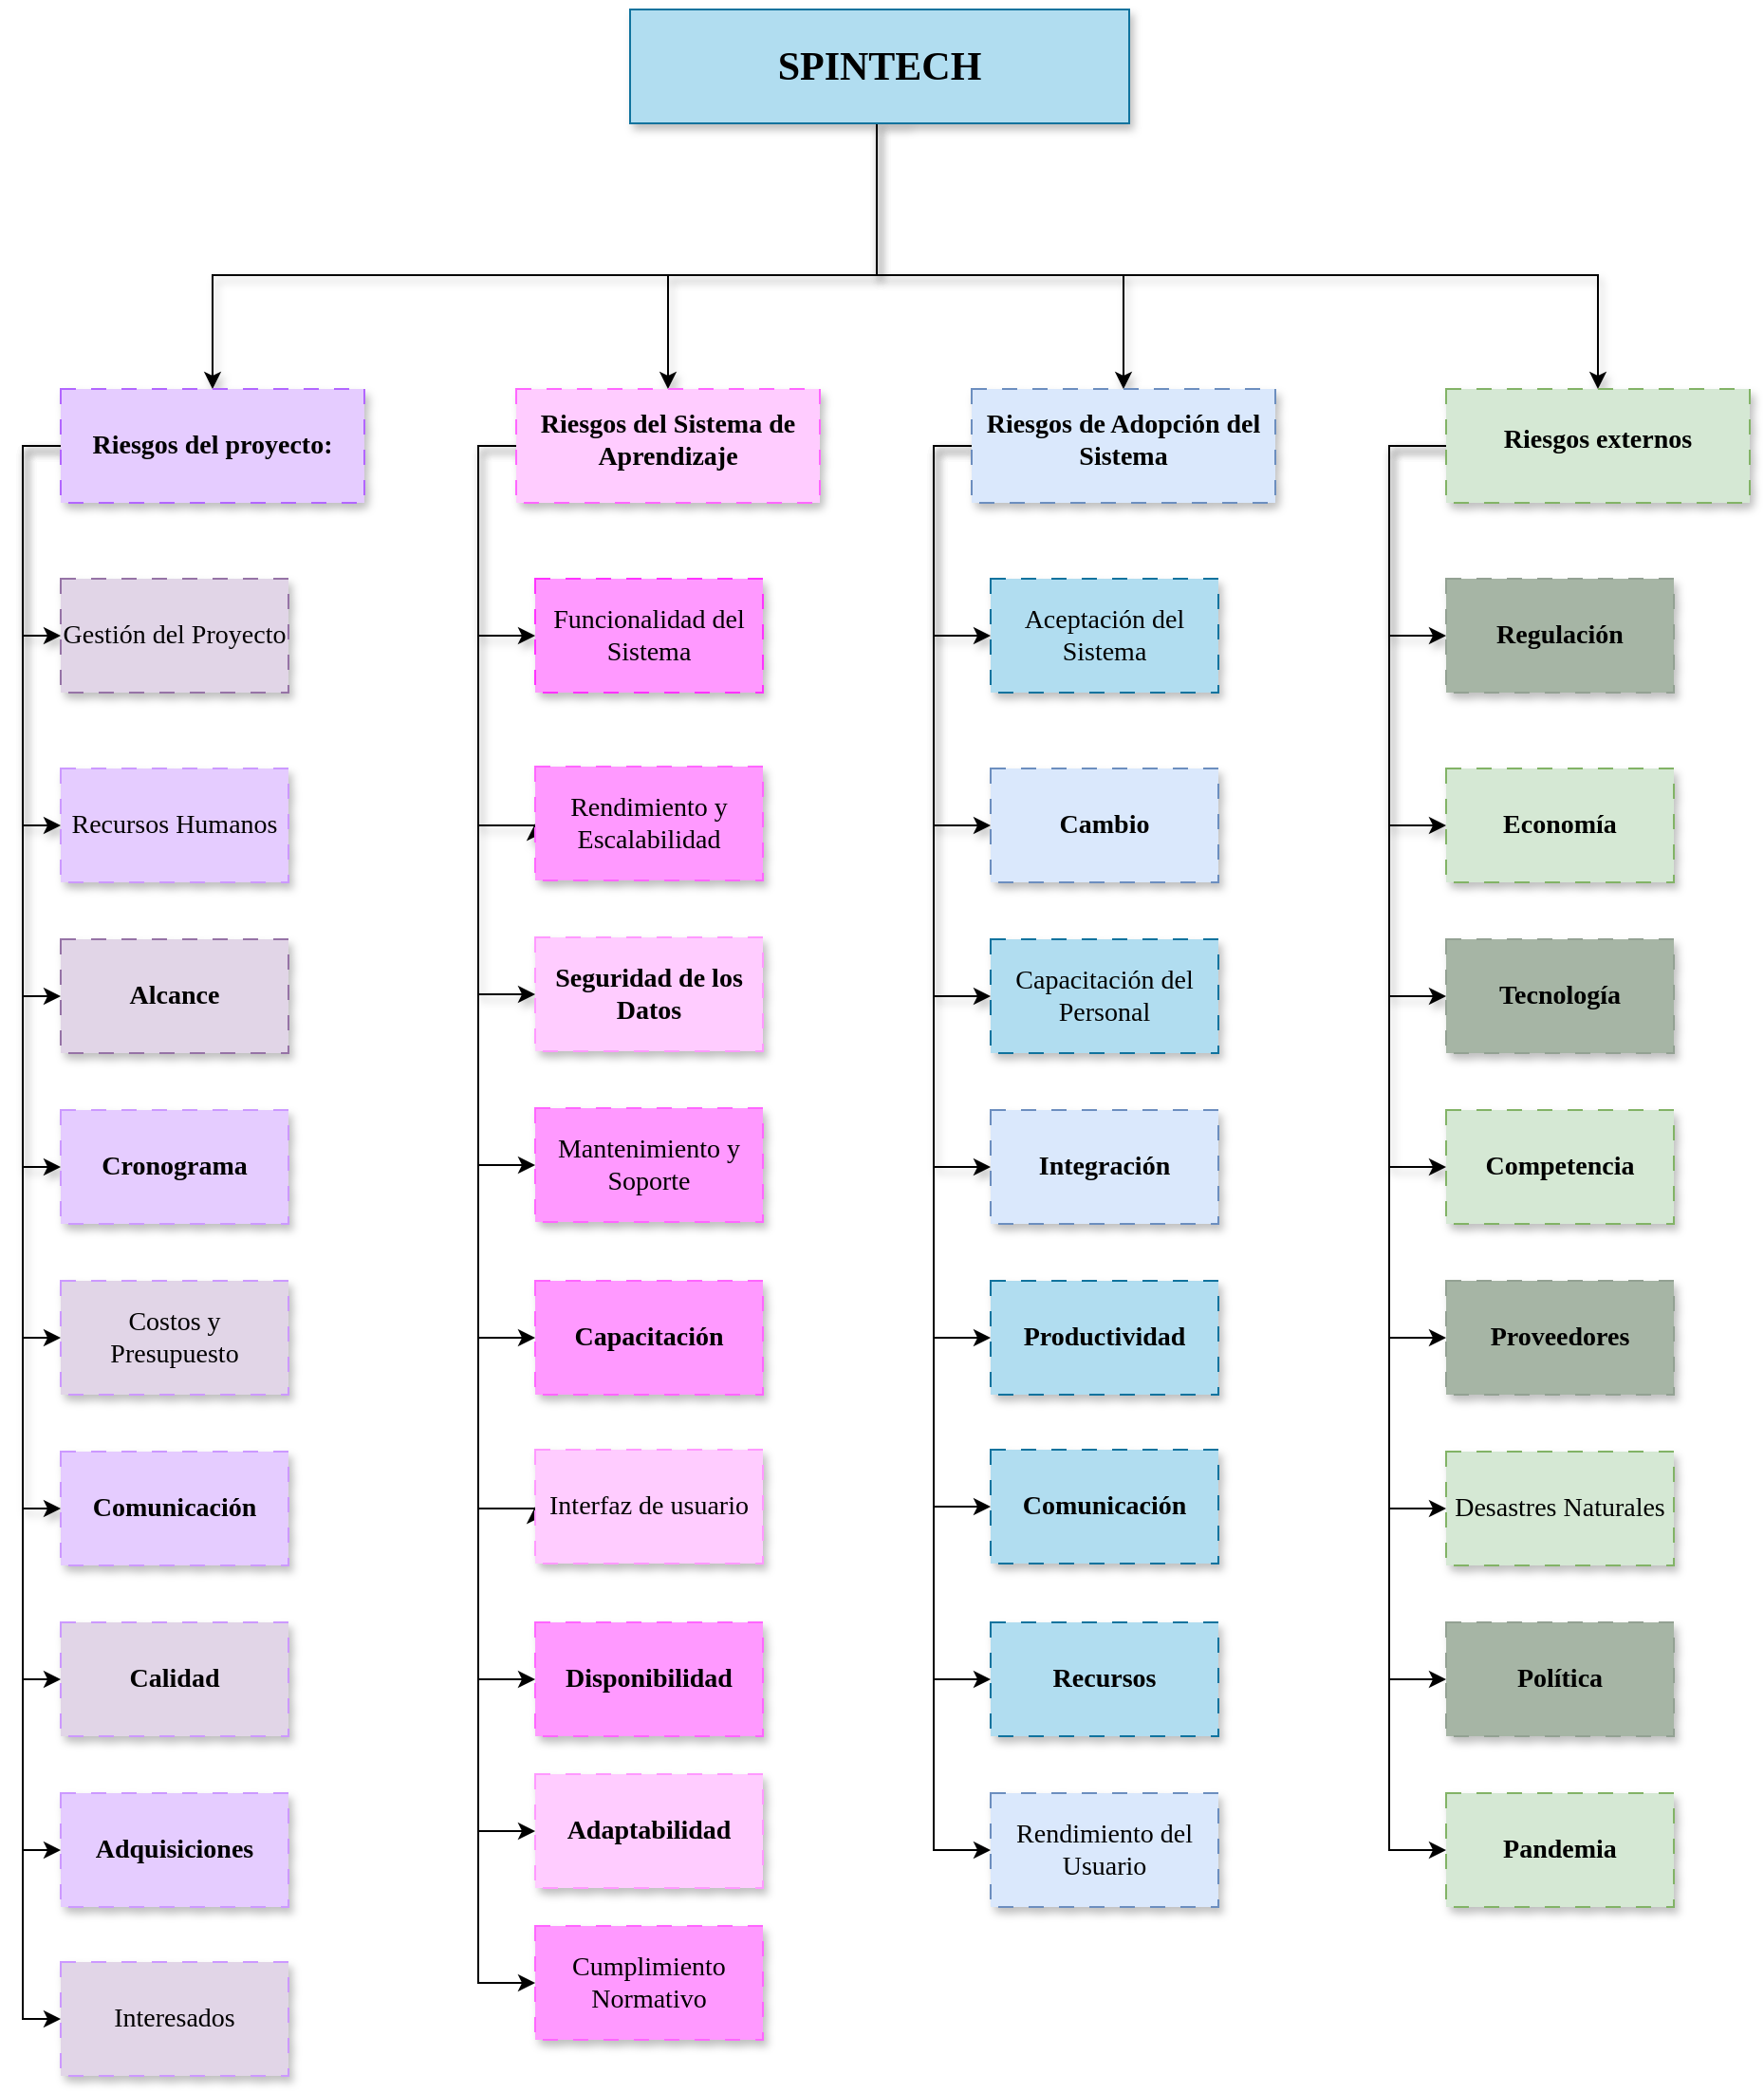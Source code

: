 <mxfile version="24.7.14">
  <diagram name="Página-1" id="83087gfkvvBGgqU8xZEK">
    <mxGraphModel dx="1276" dy="543" grid="1" gridSize="10" guides="1" tooltips="1" connect="1" arrows="1" fold="1" page="1" pageScale="1" pageWidth="827" pageHeight="1169" math="0" shadow="0">
      <root>
        <mxCell id="0" />
        <mxCell id="1" parent="0" />
        <mxCell id="bsbPXC1aavGwXkGpi3bz-1" style="edgeStyle=orthogonalEdgeStyle;rounded=0;orthogonalLoop=1;jettySize=auto;html=1;entryX=0.5;entryY=0;entryDx=0;entryDy=0;strokeWidth=1;fontFamily=Comic Sans MS;fontSize=14;shadow=1;" edge="1" parent="1" source="bsbPXC1aavGwXkGpi3bz-5" target="bsbPXC1aavGwXkGpi3bz-15">
          <mxGeometry relative="1" as="geometry">
            <Array as="points">
              <mxPoint x="750" y="280" />
              <mxPoint x="400" y="280" />
            </Array>
          </mxGeometry>
        </mxCell>
        <mxCell id="bsbPXC1aavGwXkGpi3bz-2" style="edgeStyle=orthogonalEdgeStyle;rounded=0;orthogonalLoop=1;jettySize=auto;html=1;entryX=0.5;entryY=0;entryDx=0;entryDy=0;strokeWidth=1;fontFamily=Comic Sans MS;fontSize=14;shadow=1;" edge="1" parent="1" source="bsbPXC1aavGwXkGpi3bz-5" target="bsbPXC1aavGwXkGpi3bz-33">
          <mxGeometry relative="1" as="geometry">
            <mxPoint x="930" y="310" as="targetPoint" />
            <Array as="points">
              <mxPoint x="750" y="280" />
              <mxPoint x="880" y="280" />
            </Array>
          </mxGeometry>
        </mxCell>
        <mxCell id="bsbPXC1aavGwXkGpi3bz-3" style="edgeStyle=orthogonalEdgeStyle;rounded=0;orthogonalLoop=1;jettySize=auto;html=1;entryX=0.5;entryY=0;entryDx=0;entryDy=0;strokeWidth=1;fontFamily=Comic Sans MS;fontSize=14;shadow=1;" edge="1" parent="1" target="bsbPXC1aavGwXkGpi3bz-41">
          <mxGeometry relative="1" as="geometry">
            <mxPoint x="767" y="200" as="sourcePoint" />
            <mxPoint x="1145" y="320" as="targetPoint" />
            <Array as="points">
              <mxPoint x="750" y="200" />
              <mxPoint x="750" y="280" />
              <mxPoint x="1130" y="280" />
            </Array>
          </mxGeometry>
        </mxCell>
        <mxCell id="bsbPXC1aavGwXkGpi3bz-4" style="edgeStyle=orthogonalEdgeStyle;rounded=0;orthogonalLoop=1;jettySize=auto;html=1;entryX=0.5;entryY=0;entryDx=0;entryDy=0;strokeWidth=1;fontFamily=Comic Sans MS;fontSize=14;shadow=1;" edge="1" parent="1" source="bsbPXC1aavGwXkGpi3bz-5" target="bsbPXC1aavGwXkGpi3bz-24">
          <mxGeometry relative="1" as="geometry">
            <Array as="points">
              <mxPoint x="750" y="280" />
              <mxPoint x="640" y="280" />
            </Array>
          </mxGeometry>
        </mxCell>
        <mxCell id="bsbPXC1aavGwXkGpi3bz-5" value="SPINTECH" style="rounded=0;whiteSpace=wrap;html=1;fillColor=#b1ddf0;strokeColor=#10739e;fontFamily=Comic Sans MS;fontSize=21;fontStyle=1;shadow=1;strokeWidth=1;" vertex="1" parent="1">
          <mxGeometry x="620" y="140" width="263" height="60" as="geometry" />
        </mxCell>
        <mxCell id="bsbPXC1aavGwXkGpi3bz-6" style="edgeStyle=orthogonalEdgeStyle;rounded=0;orthogonalLoop=1;jettySize=auto;html=1;entryX=0;entryY=0.5;entryDx=0;entryDy=0;strokeWidth=1;fontFamily=Comic Sans MS;fontSize=14;shadow=1;" edge="1" parent="1" source="bsbPXC1aavGwXkGpi3bz-15" target="bsbPXC1aavGwXkGpi3bz-42">
          <mxGeometry relative="1" as="geometry">
            <Array as="points">
              <mxPoint x="300" y="370" />
              <mxPoint x="300" y="470" />
            </Array>
          </mxGeometry>
        </mxCell>
        <mxCell id="bsbPXC1aavGwXkGpi3bz-7" style="edgeStyle=orthogonalEdgeStyle;rounded=0;orthogonalLoop=1;jettySize=auto;html=1;entryX=0;entryY=0.5;entryDx=0;entryDy=0;strokeWidth=1;fontFamily=Comic Sans MS;fontSize=14;shadow=1;" edge="1" parent="1" source="bsbPXC1aavGwXkGpi3bz-15" target="bsbPXC1aavGwXkGpi3bz-58">
          <mxGeometry relative="1" as="geometry">
            <Array as="points">
              <mxPoint x="300" y="370" />
              <mxPoint x="300" y="930" />
            </Array>
          </mxGeometry>
        </mxCell>
        <mxCell id="bsbPXC1aavGwXkGpi3bz-8" style="edgeStyle=orthogonalEdgeStyle;rounded=0;orthogonalLoop=1;jettySize=auto;html=1;entryX=0;entryY=0.5;entryDx=0;entryDy=0;strokeWidth=1;fontFamily=Comic Sans MS;fontSize=14;shadow=1;" edge="1" parent="1" source="bsbPXC1aavGwXkGpi3bz-15" target="bsbPXC1aavGwXkGpi3bz-43">
          <mxGeometry relative="1" as="geometry">
            <Array as="points">
              <mxPoint x="300" y="370" />
              <mxPoint x="300" y="750" />
            </Array>
          </mxGeometry>
        </mxCell>
        <mxCell id="bsbPXC1aavGwXkGpi3bz-9" style="edgeStyle=orthogonalEdgeStyle;rounded=0;orthogonalLoop=1;jettySize=auto;html=1;entryX=0;entryY=0.5;entryDx=0;entryDy=0;strokeWidth=1;fontFamily=Comic Sans MS;fontSize=14;shadow=1;" edge="1" parent="1" source="bsbPXC1aavGwXkGpi3bz-15" target="bsbPXC1aavGwXkGpi3bz-16">
          <mxGeometry relative="1" as="geometry">
            <Array as="points">
              <mxPoint x="300" y="370" />
              <mxPoint x="300" y="570" />
            </Array>
          </mxGeometry>
        </mxCell>
        <mxCell id="bsbPXC1aavGwXkGpi3bz-10" style="edgeStyle=orthogonalEdgeStyle;rounded=0;orthogonalLoop=1;jettySize=auto;html=1;entryX=0;entryY=0.5;entryDx=0;entryDy=0;" edge="1" parent="1" source="bsbPXC1aavGwXkGpi3bz-15" target="bsbPXC1aavGwXkGpi3bz-57">
          <mxGeometry relative="1" as="geometry">
            <Array as="points">
              <mxPoint x="300" y="370" />
              <mxPoint x="300" y="840" />
            </Array>
          </mxGeometry>
        </mxCell>
        <mxCell id="bsbPXC1aavGwXkGpi3bz-11" style="edgeStyle=orthogonalEdgeStyle;rounded=0;orthogonalLoop=1;jettySize=auto;html=1;entryX=0;entryY=0.5;entryDx=0;entryDy=0;" edge="1" parent="1" source="bsbPXC1aavGwXkGpi3bz-15" target="bsbPXC1aavGwXkGpi3bz-44">
          <mxGeometry relative="1" as="geometry">
            <Array as="points">
              <mxPoint x="300" y="370" />
              <mxPoint x="300" y="660" />
            </Array>
          </mxGeometry>
        </mxCell>
        <mxCell id="bsbPXC1aavGwXkGpi3bz-12" style="edgeStyle=orthogonalEdgeStyle;rounded=0;orthogonalLoop=1;jettySize=auto;html=1;entryX=0;entryY=0.5;entryDx=0;entryDy=0;" edge="1" parent="1" source="bsbPXC1aavGwXkGpi3bz-15" target="bsbPXC1aavGwXkGpi3bz-59">
          <mxGeometry relative="1" as="geometry">
            <Array as="points">
              <mxPoint x="300" y="370" />
              <mxPoint x="300" y="1020" />
            </Array>
          </mxGeometry>
        </mxCell>
        <mxCell id="bsbPXC1aavGwXkGpi3bz-13" style="edgeStyle=orthogonalEdgeStyle;rounded=0;orthogonalLoop=1;jettySize=auto;html=1;entryX=0;entryY=0.5;entryDx=0;entryDy=0;" edge="1" parent="1" source="bsbPXC1aavGwXkGpi3bz-15" target="bsbPXC1aavGwXkGpi3bz-60">
          <mxGeometry relative="1" as="geometry">
            <Array as="points">
              <mxPoint x="300" y="370" />
              <mxPoint x="300" y="1110" />
            </Array>
          </mxGeometry>
        </mxCell>
        <mxCell id="bsbPXC1aavGwXkGpi3bz-14" style="edgeStyle=orthogonalEdgeStyle;rounded=0;orthogonalLoop=1;jettySize=auto;html=1;entryX=0;entryY=0.5;entryDx=0;entryDy=0;" edge="1" parent="1" source="bsbPXC1aavGwXkGpi3bz-15" target="bsbPXC1aavGwXkGpi3bz-61">
          <mxGeometry relative="1" as="geometry">
            <Array as="points">
              <mxPoint x="300" y="370" />
              <mxPoint x="300" y="1199" />
            </Array>
          </mxGeometry>
        </mxCell>
        <mxCell id="bsbPXC1aavGwXkGpi3bz-15" value="Riesgos del proyecto:" style="rounded=0;whiteSpace=wrap;html=1;fillColor=#E5CCFF;strokeColor=#B266FF;fillStyle=auto;dashed=1;strokeWidth=1;dashPattern=8 8;fontFamily=Comic Sans MS;fontSize=14;fontStyle=1;shadow=1;" vertex="1" parent="1">
          <mxGeometry x="320" y="340" width="160" height="60" as="geometry" />
        </mxCell>
        <mxCell id="bsbPXC1aavGwXkGpi3bz-16" value="&lt;div style=&quot;font-size: 14px;&quot;&gt;Recursos Humanos&lt;/div&gt;" style="rounded=0;whiteSpace=wrap;html=1;fillColor=#E5CCFF;strokeColor=#CC99FF;dashed=1;dashPattern=8 8;strokeWidth=1;fontFamily=Comic Sans MS;fontSize=14;shadow=1;" vertex="1" parent="1">
          <mxGeometry x="320" y="540" width="120" height="60" as="geometry" />
        </mxCell>
        <mxCell id="bsbPXC1aavGwXkGpi3bz-17" style="edgeStyle=orthogonalEdgeStyle;rounded=0;orthogonalLoop=1;jettySize=auto;html=1;entryX=0;entryY=0.5;entryDx=0;entryDy=0;strokeWidth=1;fontFamily=Comic Sans MS;fontSize=14;shadow=1;" edge="1" parent="1" source="bsbPXC1aavGwXkGpi3bz-24" target="bsbPXC1aavGwXkGpi3bz-46">
          <mxGeometry relative="1" as="geometry">
            <Array as="points">
              <mxPoint x="540" y="370" />
              <mxPoint x="540" y="470" />
            </Array>
          </mxGeometry>
        </mxCell>
        <mxCell id="bsbPXC1aavGwXkGpi3bz-18" style="edgeStyle=orthogonalEdgeStyle;rounded=0;orthogonalLoop=1;jettySize=auto;html=1;entryX=0;entryY=0.5;entryDx=0;entryDy=0;strokeWidth=1;fontFamily=Comic Sans MS;fontSize=14;shadow=1;" edge="1" parent="1" source="bsbPXC1aavGwXkGpi3bz-24" target="bsbPXC1aavGwXkGpi3bz-48">
          <mxGeometry relative="1" as="geometry">
            <Array as="points">
              <mxPoint x="540" y="370" />
              <mxPoint x="540" y="570" />
            </Array>
          </mxGeometry>
        </mxCell>
        <mxCell id="bsbPXC1aavGwXkGpi3bz-19" style="edgeStyle=orthogonalEdgeStyle;rounded=0;orthogonalLoop=1;jettySize=auto;html=1;entryX=0;entryY=0.5;entryDx=0;entryDy=0;strokeWidth=1;fontFamily=Comic Sans MS;fontSize=14;shadow=1;" edge="1" parent="1" source="bsbPXC1aavGwXkGpi3bz-24" target="bsbPXC1aavGwXkGpi3bz-47">
          <mxGeometry relative="1" as="geometry">
            <Array as="points">
              <mxPoint x="540" y="370" />
              <mxPoint x="540" y="659" />
            </Array>
          </mxGeometry>
        </mxCell>
        <mxCell id="bsbPXC1aavGwXkGpi3bz-20" style="edgeStyle=orthogonalEdgeStyle;rounded=0;orthogonalLoop=1;jettySize=auto;html=1;entryX=0;entryY=0.5;entryDx=0;entryDy=0;" edge="1" parent="1" source="bsbPXC1aavGwXkGpi3bz-24" target="bsbPXC1aavGwXkGpi3bz-62">
          <mxGeometry relative="1" as="geometry">
            <Array as="points">
              <mxPoint x="540" y="370" />
              <mxPoint x="540" y="749" />
            </Array>
          </mxGeometry>
        </mxCell>
        <mxCell id="bsbPXC1aavGwXkGpi3bz-21" style="edgeStyle=orthogonalEdgeStyle;rounded=0;orthogonalLoop=1;jettySize=auto;html=1;entryX=0;entryY=0.5;entryDx=0;entryDy=0;" edge="1" parent="1" source="bsbPXC1aavGwXkGpi3bz-24" target="bsbPXC1aavGwXkGpi3bz-63">
          <mxGeometry relative="1" as="geometry">
            <Array as="points">
              <mxPoint x="540" y="370" />
              <mxPoint x="540" y="840" />
            </Array>
          </mxGeometry>
        </mxCell>
        <mxCell id="bsbPXC1aavGwXkGpi3bz-22" style="edgeStyle=orthogonalEdgeStyle;rounded=0;orthogonalLoop=1;jettySize=auto;html=1;entryX=0;entryY=0.5;entryDx=0;entryDy=0;exitX=0;exitY=0.5;exitDx=0;exitDy=0;" edge="1" parent="1" source="bsbPXC1aavGwXkGpi3bz-24" target="bsbPXC1aavGwXkGpi3bz-64">
          <mxGeometry relative="1" as="geometry">
            <mxPoint x="610" y="410" as="sourcePoint" />
            <mxPoint x="540" y="1120" as="targetPoint" />
            <Array as="points">
              <mxPoint x="540" y="370" />
              <mxPoint x="540" y="930" />
            </Array>
          </mxGeometry>
        </mxCell>
        <mxCell id="bsbPXC1aavGwXkGpi3bz-23" style="edgeStyle=orthogonalEdgeStyle;rounded=0;orthogonalLoop=1;jettySize=auto;html=1;entryX=0;entryY=0.5;entryDx=0;entryDy=0;" edge="1" parent="1" source="bsbPXC1aavGwXkGpi3bz-24" target="bsbPXC1aavGwXkGpi3bz-73">
          <mxGeometry relative="1" as="geometry">
            <Array as="points">
              <mxPoint x="540" y="370" />
              <mxPoint x="540" y="1100" />
            </Array>
          </mxGeometry>
        </mxCell>
        <mxCell id="bsbPXC1aavGwXkGpi3bz-76" style="edgeStyle=orthogonalEdgeStyle;rounded=0;orthogonalLoop=1;jettySize=auto;html=1;entryX=0;entryY=0.5;entryDx=0;entryDy=0;" edge="1" parent="1" source="bsbPXC1aavGwXkGpi3bz-24" target="bsbPXC1aavGwXkGpi3bz-75">
          <mxGeometry relative="1" as="geometry">
            <Array as="points">
              <mxPoint x="540" y="370" />
              <mxPoint x="540" y="1180" />
            </Array>
          </mxGeometry>
        </mxCell>
        <mxCell id="bsbPXC1aavGwXkGpi3bz-24" value="&lt;table&gt;&lt;tbody&gt;&lt;tr&gt;&lt;td&gt;&lt;strong&gt;Riesgos del Sistema de Aprendizaje&lt;/strong&gt;&lt;/td&gt;&lt;/tr&gt;&lt;/tbody&gt;&lt;/table&gt;&lt;table&gt;&lt;tbody&gt;&lt;tr&gt;&lt;td&gt;&lt;/td&gt;&lt;/tr&gt;&lt;/tbody&gt;&lt;/table&gt;" style="rounded=0;whiteSpace=wrap;html=1;fillColor=#FFCCFF;strokeColor=#FF66FF;dashed=1;strokeWidth=1;dashPattern=8 8;fontFamily=Comic Sans MS;fontSize=14;fontStyle=1;shadow=1;" vertex="1" parent="1">
          <mxGeometry x="560" y="340" width="160" height="60" as="geometry" />
        </mxCell>
        <mxCell id="bsbPXC1aavGwXkGpi3bz-25" style="edgeStyle=orthogonalEdgeStyle;rounded=0;orthogonalLoop=1;jettySize=auto;html=1;entryX=0;entryY=0.5;entryDx=0;entryDy=0;strokeWidth=1;fontFamily=Comic Sans MS;fontSize=14;shadow=1;" edge="1" parent="1" source="bsbPXC1aavGwXkGpi3bz-33" target="bsbPXC1aavGwXkGpi3bz-50">
          <mxGeometry relative="1" as="geometry">
            <Array as="points">
              <mxPoint x="780" y="370" />
              <mxPoint x="780" y="470" />
            </Array>
          </mxGeometry>
        </mxCell>
        <mxCell id="bsbPXC1aavGwXkGpi3bz-26" style="edgeStyle=orthogonalEdgeStyle;rounded=0;orthogonalLoop=1;jettySize=auto;html=1;entryX=0;entryY=0.5;entryDx=0;entryDy=0;strokeWidth=1;fontFamily=Comic Sans MS;fontSize=14;shadow=1;" edge="1" parent="1" source="bsbPXC1aavGwXkGpi3bz-33" target="bsbPXC1aavGwXkGpi3bz-49">
          <mxGeometry relative="1" as="geometry">
            <Array as="points">
              <mxPoint x="780" y="370" />
              <mxPoint x="780" y="570" />
            </Array>
          </mxGeometry>
        </mxCell>
        <mxCell id="bsbPXC1aavGwXkGpi3bz-27" style="edgeStyle=orthogonalEdgeStyle;rounded=0;orthogonalLoop=1;jettySize=auto;html=1;entryX=0;entryY=0.5;entryDx=0;entryDy=0;strokeWidth=1;fontFamily=Comic Sans MS;fontSize=14;shadow=1;" edge="1" parent="1" source="bsbPXC1aavGwXkGpi3bz-33" target="bsbPXC1aavGwXkGpi3bz-52">
          <mxGeometry relative="1" as="geometry">
            <Array as="points">
              <mxPoint x="780" y="370" />
              <mxPoint x="780" y="660" />
            </Array>
          </mxGeometry>
        </mxCell>
        <mxCell id="bsbPXC1aavGwXkGpi3bz-28" style="edgeStyle=orthogonalEdgeStyle;rounded=0;orthogonalLoop=1;jettySize=auto;html=1;entryX=0;entryY=0.5;entryDx=0;entryDy=0;strokeWidth=1;fontFamily=Comic Sans MS;fontSize=14;shadow=1;" edge="1" parent="1" source="bsbPXC1aavGwXkGpi3bz-33" target="bsbPXC1aavGwXkGpi3bz-51">
          <mxGeometry relative="1" as="geometry">
            <Array as="points">
              <mxPoint x="780" y="370" />
              <mxPoint x="780" y="750" />
            </Array>
          </mxGeometry>
        </mxCell>
        <mxCell id="bsbPXC1aavGwXkGpi3bz-29" style="edgeStyle=orthogonalEdgeStyle;rounded=0;orthogonalLoop=1;jettySize=auto;html=1;entryX=0;entryY=0.5;entryDx=0;entryDy=0;" edge="1" parent="1" source="bsbPXC1aavGwXkGpi3bz-33" target="bsbPXC1aavGwXkGpi3bz-66">
          <mxGeometry relative="1" as="geometry">
            <Array as="points">
              <mxPoint x="780" y="370" />
              <mxPoint x="780" y="840" />
            </Array>
          </mxGeometry>
        </mxCell>
        <mxCell id="bsbPXC1aavGwXkGpi3bz-30" style="edgeStyle=orthogonalEdgeStyle;rounded=0;orthogonalLoop=1;jettySize=auto;html=1;entryX=0;entryY=0.5;entryDx=0;entryDy=0;" edge="1" parent="1" source="bsbPXC1aavGwXkGpi3bz-33" target="bsbPXC1aavGwXkGpi3bz-67">
          <mxGeometry relative="1" as="geometry">
            <Array as="points">
              <mxPoint x="780" y="370" />
              <mxPoint x="780" y="929" />
            </Array>
          </mxGeometry>
        </mxCell>
        <mxCell id="bsbPXC1aavGwXkGpi3bz-31" style="edgeStyle=orthogonalEdgeStyle;rounded=0;orthogonalLoop=1;jettySize=auto;html=1;entryX=0;entryY=0.5;entryDx=0;entryDy=0;" edge="1" parent="1" source="bsbPXC1aavGwXkGpi3bz-33" target="bsbPXC1aavGwXkGpi3bz-69">
          <mxGeometry relative="1" as="geometry">
            <Array as="points">
              <mxPoint x="780" y="370" />
              <mxPoint x="780" y="1110" />
            </Array>
          </mxGeometry>
        </mxCell>
        <mxCell id="bsbPXC1aavGwXkGpi3bz-32" style="edgeStyle=orthogonalEdgeStyle;rounded=0;orthogonalLoop=1;jettySize=auto;html=1;entryX=0;entryY=0.5;entryDx=0;entryDy=0;" edge="1" parent="1" source="bsbPXC1aavGwXkGpi3bz-33" target="bsbPXC1aavGwXkGpi3bz-68">
          <mxGeometry relative="1" as="geometry">
            <Array as="points">
              <mxPoint x="780" y="370" />
              <mxPoint x="780" y="1020" />
            </Array>
          </mxGeometry>
        </mxCell>
        <mxCell id="bsbPXC1aavGwXkGpi3bz-33" value="&lt;table&gt;&lt;tbody&gt;&lt;tr&gt;&lt;td&gt;&lt;strong&gt;Riesgos de Adopción del Sistema&lt;/strong&gt;&lt;/td&gt;&lt;/tr&gt;&lt;/tbody&gt;&lt;/table&gt;&lt;table&gt;&lt;tbody&gt;&lt;tr&gt;&lt;td&gt;&lt;/td&gt;&lt;/tr&gt;&lt;/tbody&gt;&lt;/table&gt;" style="rounded=0;whiteSpace=wrap;html=1;fillColor=#dae8fc;strokeColor=#6c8ebf;dashed=1;strokeWidth=1;dashPattern=8 8;fontFamily=Comic Sans MS;fontSize=14;fontStyle=1;shadow=1;" vertex="1" parent="1">
          <mxGeometry x="800" y="340" width="160" height="60" as="geometry" />
        </mxCell>
        <mxCell id="bsbPXC1aavGwXkGpi3bz-34" style="edgeStyle=orthogonalEdgeStyle;rounded=0;orthogonalLoop=1;jettySize=auto;html=1;entryX=0;entryY=0.5;entryDx=0;entryDy=0;strokeWidth=1;fontFamily=Comic Sans MS;fontSize=14;shadow=1;" edge="1" parent="1" source="bsbPXC1aavGwXkGpi3bz-41" target="bsbPXC1aavGwXkGpi3bz-54">
          <mxGeometry relative="1" as="geometry">
            <Array as="points">
              <mxPoint x="1020" y="370" />
              <mxPoint x="1020" y="470" />
            </Array>
          </mxGeometry>
        </mxCell>
        <mxCell id="bsbPXC1aavGwXkGpi3bz-35" style="edgeStyle=orthogonalEdgeStyle;rounded=0;orthogonalLoop=1;jettySize=auto;html=1;entryX=0;entryY=0.5;entryDx=0;entryDy=0;strokeWidth=1;fontFamily=Comic Sans MS;fontSize=14;shadow=1;" edge="1" parent="1" source="bsbPXC1aavGwXkGpi3bz-41" target="bsbPXC1aavGwXkGpi3bz-53">
          <mxGeometry relative="1" as="geometry">
            <Array as="points">
              <mxPoint x="1020" y="370" />
              <mxPoint x="1020" y="570" />
            </Array>
          </mxGeometry>
        </mxCell>
        <mxCell id="bsbPXC1aavGwXkGpi3bz-36" style="edgeStyle=orthogonalEdgeStyle;rounded=0;orthogonalLoop=1;jettySize=auto;html=1;entryX=0;entryY=0.5;entryDx=0;entryDy=0;strokeWidth=1;fontFamily=Comic Sans MS;fontSize=14;shadow=1;" edge="1" parent="1" source="bsbPXC1aavGwXkGpi3bz-41" target="bsbPXC1aavGwXkGpi3bz-56">
          <mxGeometry relative="1" as="geometry">
            <Array as="points">
              <mxPoint x="1020" y="370" />
              <mxPoint x="1020" y="660" />
            </Array>
          </mxGeometry>
        </mxCell>
        <mxCell id="bsbPXC1aavGwXkGpi3bz-37" style="edgeStyle=orthogonalEdgeStyle;rounded=0;orthogonalLoop=1;jettySize=auto;html=1;entryX=0;entryY=0.5;entryDx=0;entryDy=0;strokeWidth=1;fontFamily=Comic Sans MS;fontSize=14;shadow=1;" edge="1" parent="1" source="bsbPXC1aavGwXkGpi3bz-41" target="bsbPXC1aavGwXkGpi3bz-55">
          <mxGeometry relative="1" as="geometry">
            <Array as="points">
              <mxPoint x="1020" y="370" />
              <mxPoint x="1020" y="750" />
            </Array>
          </mxGeometry>
        </mxCell>
        <mxCell id="bsbPXC1aavGwXkGpi3bz-38" style="edgeStyle=orthogonalEdgeStyle;rounded=0;orthogonalLoop=1;jettySize=auto;html=1;entryX=0;entryY=0.5;entryDx=0;entryDy=0;" edge="1" parent="1" source="bsbPXC1aavGwXkGpi3bz-41" target="bsbPXC1aavGwXkGpi3bz-70">
          <mxGeometry relative="1" as="geometry">
            <Array as="points">
              <mxPoint x="1020" y="370" />
              <mxPoint x="1020" y="840" />
            </Array>
          </mxGeometry>
        </mxCell>
        <mxCell id="bsbPXC1aavGwXkGpi3bz-39" style="edgeStyle=orthogonalEdgeStyle;rounded=0;orthogonalLoop=1;jettySize=auto;html=1;entryX=0;entryY=0.5;entryDx=0;entryDy=0;" edge="1" parent="1">
          <mxGeometry relative="1" as="geometry">
            <mxPoint x="1040" y="370" as="sourcePoint" />
            <mxPoint x="1050" y="1020" as="targetPoint" />
            <Array as="points">
              <mxPoint x="1020" y="370" />
              <mxPoint x="1020" y="1020" />
            </Array>
          </mxGeometry>
        </mxCell>
        <mxCell id="bsbPXC1aavGwXkGpi3bz-40" style="edgeStyle=orthogonalEdgeStyle;rounded=0;orthogonalLoop=1;jettySize=auto;html=1;entryX=0;entryY=0.5;entryDx=0;entryDy=0;" edge="1" parent="1" source="bsbPXC1aavGwXkGpi3bz-41" target="bsbPXC1aavGwXkGpi3bz-71">
          <mxGeometry relative="1" as="geometry">
            <Array as="points">
              <mxPoint x="1020" y="370" />
              <mxPoint x="1020" y="930" />
            </Array>
          </mxGeometry>
        </mxCell>
        <mxCell id="bsbPXC1aavGwXkGpi3bz-78" style="edgeStyle=orthogonalEdgeStyle;rounded=0;orthogonalLoop=1;jettySize=auto;html=1;entryX=0;entryY=0.5;entryDx=0;entryDy=0;" edge="1" parent="1" target="bsbPXC1aavGwXkGpi3bz-77">
          <mxGeometry relative="1" as="geometry">
            <mxPoint x="1040" y="370" as="sourcePoint" />
            <mxPoint x="1040" y="1110" as="targetPoint" />
            <Array as="points">
              <mxPoint x="1020" y="370" />
              <mxPoint x="1020" y="1110" />
            </Array>
          </mxGeometry>
        </mxCell>
        <mxCell id="bsbPXC1aavGwXkGpi3bz-41" value="&lt;table&gt;&lt;tbody&gt;&lt;tr&gt;&lt;td&gt;&lt;strong&gt;Riesgos externos&lt;/strong&gt;&lt;/td&gt;&lt;/tr&gt;&lt;/tbody&gt;&lt;/table&gt;&lt;table&gt;&lt;tbody&gt;&lt;tr&gt;&lt;td&gt;&lt;/td&gt;&lt;/tr&gt;&lt;/tbody&gt;&lt;/table&gt;" style="rounded=0;whiteSpace=wrap;html=1;fillColor=#d5e8d4;strokeColor=#82b366;dashed=1;strokeWidth=1;dashPattern=8 8;fontFamily=Comic Sans MS;fontSize=14;fontStyle=1;shadow=1;" vertex="1" parent="1">
          <mxGeometry x="1050" y="340" width="160" height="60" as="geometry" />
        </mxCell>
        <mxCell id="bsbPXC1aavGwXkGpi3bz-42" value="Gestión del Proyecto" style="rounded=0;whiteSpace=wrap;html=1;fillColor=#e1d5e7;strokeColor=#9673a6;dashed=1;dashPattern=8 8;strokeWidth=1;fontFamily=Comic Sans MS;fontSize=14;shadow=1;" vertex="1" parent="1">
          <mxGeometry x="320" y="440" width="120" height="60" as="geometry" />
        </mxCell>
        <mxCell id="bsbPXC1aavGwXkGpi3bz-43" value="&lt;div style=&quot;font-size: 14px;&quot;&gt;&lt;strong&gt;Cronograma&lt;/strong&gt;&lt;br&gt;&lt;/div&gt;" style="rounded=0;whiteSpace=wrap;html=1;fillColor=#E5CCFF;strokeColor=#CC99FF;dashed=1;dashPattern=8 8;strokeWidth=1;fontFamily=Comic Sans MS;fontSize=14;shadow=1;" vertex="1" parent="1">
          <mxGeometry x="320" y="720" width="120" height="60" as="geometry" />
        </mxCell>
        <mxCell id="bsbPXC1aavGwXkGpi3bz-44" value="&lt;div style=&quot;font-size: 14px;&quot;&gt;&lt;strong&gt;Alcance&lt;/strong&gt;&lt;br&gt;&lt;/div&gt;" style="rounded=0;whiteSpace=wrap;html=1;fillColor=#E1D5E7;strokeColor=#9673a6;dashed=1;strokeWidth=1;dashPattern=8 8;fontFamily=Comic Sans MS;fontSize=14;shadow=1;" vertex="1" parent="1">
          <mxGeometry x="320" y="630" width="120" height="60" as="geometry" />
        </mxCell>
        <mxCell id="bsbPXC1aavGwXkGpi3bz-45" style="edgeStyle=orthogonalEdgeStyle;rounded=0;orthogonalLoop=1;jettySize=auto;html=1;entryX=0;entryY=0.5;entryDx=0;entryDy=0;exitX=0;exitY=0.5;exitDx=0;exitDy=0;" edge="1" parent="1" source="bsbPXC1aavGwXkGpi3bz-24" target="bsbPXC1aavGwXkGpi3bz-65">
          <mxGeometry relative="1" as="geometry">
            <mxPoint x="510" y="440" as="sourcePoint" />
            <mxPoint x="590" y="1204.5" as="targetPoint" />
            <Array as="points">
              <mxPoint x="540" y="370" />
              <mxPoint x="540" y="1020" />
            </Array>
          </mxGeometry>
        </mxCell>
        <mxCell id="bsbPXC1aavGwXkGpi3bz-46" value="&lt;div style=&quot;font-size: 14px;&quot;&gt;Funcionalidad del Sistema&lt;/div&gt;" style="rounded=0;whiteSpace=wrap;html=1;fillColor=#ff99ff;strokeColor=#FF33FF;dashed=1;dashPattern=8 8;strokeWidth=1;gradientColor=none;fontFamily=Comic Sans MS;fontSize=14;shadow=1;" vertex="1" parent="1">
          <mxGeometry x="570" y="440" width="120" height="60" as="geometry" />
        </mxCell>
        <mxCell id="bsbPXC1aavGwXkGpi3bz-47" value="&lt;div style=&quot;font-size: 14px;&quot;&gt;&lt;strong&gt;Seguridad de los Datos&lt;/strong&gt;&lt;br&gt;&lt;/div&gt;" style="rounded=0;whiteSpace=wrap;html=1;fillColor=#FFCCFF;strokeColor=#FF99FF;dashed=1;dashPattern=8 8;strokeWidth=1;fontFamily=Comic Sans MS;fontSize=14;shadow=1;" vertex="1" parent="1">
          <mxGeometry x="570" y="629" width="120" height="60" as="geometry" />
        </mxCell>
        <mxCell id="bsbPXC1aavGwXkGpi3bz-48" value="&lt;div style=&quot;font-size: 14px;&quot;&gt;Rendimiento y Escalabilidad&lt;/div&gt;" style="rounded=0;whiteSpace=wrap;html=1;fillColor=#FF99FF;strokeColor=#FF66FF;dashed=1;dashPattern=8 8;strokeWidth=1;fontFamily=Comic Sans MS;fontSize=14;shadow=1;" vertex="1" parent="1">
          <mxGeometry x="570" y="539" width="120" height="60" as="geometry" />
        </mxCell>
        <mxCell id="bsbPXC1aavGwXkGpi3bz-49" value="&lt;div style=&quot;font-size: 14px;&quot;&gt;&lt;strong&gt;Cambio&lt;/strong&gt;&lt;br&gt;&lt;/div&gt;" style="rounded=0;whiteSpace=wrap;html=1;fillColor=#dae8fc;strokeColor=#6c8ebf;dashed=1;dashPattern=8 8;strokeWidth=1;fontFamily=Comic Sans MS;fontSize=14;shadow=1;" vertex="1" parent="1">
          <mxGeometry x="810" y="540" width="120" height="60" as="geometry" />
        </mxCell>
        <mxCell id="bsbPXC1aavGwXkGpi3bz-50" value="&lt;div style=&quot;font-size: 14px;&quot;&gt;Aceptación del Sistema&lt;/div&gt;" style="rounded=0;whiteSpace=wrap;html=1;fillColor=#b1ddf0;strokeColor=#10739e;dashed=1;dashPattern=8 8;strokeWidth=1;fontFamily=Comic Sans MS;fontSize=14;shadow=1;" vertex="1" parent="1">
          <mxGeometry x="810" y="440" width="120" height="60" as="geometry" />
        </mxCell>
        <mxCell id="bsbPXC1aavGwXkGpi3bz-51" value="&lt;div style=&quot;font-size: 14px;&quot;&gt;&lt;strong&gt;Integración&lt;/strong&gt;&lt;br&gt;&lt;/div&gt;" style="rounded=0;whiteSpace=wrap;html=1;fillColor=#dae8fc;strokeColor=#6c8ebf;dashed=1;dashPattern=8 8;strokeWidth=1;fontFamily=Comic Sans MS;fontSize=14;shadow=1;" vertex="1" parent="1">
          <mxGeometry x="810" y="720" width="120" height="60" as="geometry" />
        </mxCell>
        <mxCell id="bsbPXC1aavGwXkGpi3bz-52" value="&lt;div style=&quot;font-size: 14px;&quot;&gt;Capacitación del Personal&lt;/div&gt;" style="rounded=0;whiteSpace=wrap;html=1;fillColor=#b1ddf0;strokeColor=#10739e;dashed=1;dashPattern=8 8;strokeWidth=1;fontFamily=Comic Sans MS;fontSize=14;shadow=1;" vertex="1" parent="1">
          <mxGeometry x="810" y="630" width="120" height="60" as="geometry" />
        </mxCell>
        <mxCell id="bsbPXC1aavGwXkGpi3bz-53" value="&lt;div style=&quot;font-size: 14px;&quot;&gt;&lt;strong&gt;Economía&lt;/strong&gt;&lt;br&gt;&lt;/div&gt;" style="rounded=0;whiteSpace=wrap;html=1;fillColor=#d5e8d4;strokeColor=#82b366;dashed=1;dashPattern=8 8;strokeWidth=1;fontFamily=Comic Sans MS;fontSize=14;shadow=1;" vertex="1" parent="1">
          <mxGeometry x="1050" y="540" width="120" height="60" as="geometry" />
        </mxCell>
        <mxCell id="bsbPXC1aavGwXkGpi3bz-54" value="&lt;div style=&quot;font-size: 14px;&quot;&gt;&lt;strong&gt;Regulación&lt;/strong&gt;&lt;br&gt;&lt;/div&gt;" style="rounded=0;whiteSpace=wrap;html=1;fillColor=#A6B5A5;strokeColor=#93A193;dashed=1;dashPattern=8 8;strokeWidth=1;fontFamily=Comic Sans MS;fontSize=14;shadow=1;" vertex="1" parent="1">
          <mxGeometry x="1050" y="440" width="120" height="60" as="geometry" />
        </mxCell>
        <mxCell id="bsbPXC1aavGwXkGpi3bz-55" value="&lt;div style=&quot;font-size: 14px;&quot;&gt;&lt;strong&gt;Competencia&lt;/strong&gt;&lt;br&gt;&lt;/div&gt;" style="rounded=0;whiteSpace=wrap;html=1;fillColor=#D5E8D4;strokeColor=#82b366;dashed=1;dashPattern=8 8;strokeWidth=1;fontFamily=Comic Sans MS;fontSize=14;shadow=1;" vertex="1" parent="1">
          <mxGeometry x="1050" y="720" width="120" height="60" as="geometry" />
        </mxCell>
        <mxCell id="bsbPXC1aavGwXkGpi3bz-56" value="&lt;div style=&quot;font-size: 14px;&quot;&gt;&lt;strong&gt;Tecnología&lt;/strong&gt;&lt;br&gt;&lt;/div&gt;" style="rounded=0;whiteSpace=wrap;html=1;fillColor=#A6B5A5;strokeColor=#93A193;dashed=1;dashPattern=8 8;strokeWidth=1;fontFamily=Comic Sans MS;fontSize=14;shadow=1;" vertex="1" parent="1">
          <mxGeometry x="1050" y="630" width="120" height="60" as="geometry" />
        </mxCell>
        <mxCell id="bsbPXC1aavGwXkGpi3bz-57" value="&lt;div style=&quot;font-size: 14px;&quot;&gt;Costos y Presupuesto&lt;/div&gt;" style="rounded=0;whiteSpace=wrap;html=1;fillColor=#E1D5E7;strokeColor=#CC99FF;dashed=1;dashPattern=8 8;strokeWidth=1;fontFamily=Comic Sans MS;fontSize=14;shadow=1;" vertex="1" parent="1">
          <mxGeometry x="320" y="810" width="120" height="60" as="geometry" />
        </mxCell>
        <mxCell id="bsbPXC1aavGwXkGpi3bz-58" value="&lt;div style=&quot;font-size: 14px;&quot;&gt;&lt;strong&gt;Comunicación&lt;/strong&gt;&lt;br&gt;&lt;/div&gt;" style="rounded=0;whiteSpace=wrap;html=1;fillColor=#E5CCFF;strokeColor=#CC99FF;dashed=1;dashPattern=8 8;strokeWidth=1;fontFamily=Comic Sans MS;fontSize=14;shadow=1;" vertex="1" parent="1">
          <mxGeometry x="320" y="900" width="120" height="60" as="geometry" />
        </mxCell>
        <mxCell id="bsbPXC1aavGwXkGpi3bz-59" value="&lt;div style=&quot;font-size: 14px;&quot;&gt;&lt;strong&gt;Calidad&lt;/strong&gt;&lt;br&gt;&lt;/div&gt;" style="rounded=0;whiteSpace=wrap;html=1;fillColor=#E1D5E7;strokeColor=#CC99FF;dashed=1;dashPattern=8 8;strokeWidth=1;fontFamily=Comic Sans MS;fontSize=14;shadow=1;" vertex="1" parent="1">
          <mxGeometry x="320" y="990" width="120" height="60" as="geometry" />
        </mxCell>
        <mxCell id="bsbPXC1aavGwXkGpi3bz-60" value="&lt;div style=&quot;font-size: 14px;&quot;&gt;&lt;strong&gt;Adquisiciones&lt;/strong&gt;&lt;br&gt;&lt;/div&gt;" style="rounded=0;whiteSpace=wrap;html=1;fillColor=#E5CCFF;strokeColor=#CC99FF;dashed=1;dashPattern=8 8;strokeWidth=1;fontFamily=Comic Sans MS;fontSize=14;shadow=1;" vertex="1" parent="1">
          <mxGeometry x="320" y="1080" width="120" height="60" as="geometry" />
        </mxCell>
        <mxCell id="bsbPXC1aavGwXkGpi3bz-61" value="&lt;div style=&quot;font-size: 14px;&quot;&gt;Interesados&lt;/div&gt;" style="rounded=0;whiteSpace=wrap;html=1;fillColor=#E1D5E7;strokeColor=#CC99FF;dashed=1;dashPattern=8 8;strokeWidth=1;fontFamily=Comic Sans MS;fontSize=14;shadow=1;" vertex="1" parent="1">
          <mxGeometry x="320" y="1169" width="120" height="60" as="geometry" />
        </mxCell>
        <mxCell id="bsbPXC1aavGwXkGpi3bz-62" value="&lt;div style=&quot;font-size: 14px;&quot;&gt;Mantenimiento y Soporte&lt;br&gt;&lt;/div&gt;" style="rounded=0;whiteSpace=wrap;html=1;fillColor=#FF99FF;strokeColor=#FF66FF;dashed=1;dashPattern=8 8;strokeWidth=1;fontFamily=Comic Sans MS;fontSize=14;shadow=1;" vertex="1" parent="1">
          <mxGeometry x="570" y="719" width="120" height="60" as="geometry" />
        </mxCell>
        <mxCell id="bsbPXC1aavGwXkGpi3bz-63" value="&lt;div style=&quot;font-size: 14px;&quot;&gt;&lt;strong&gt;Capacitación&lt;/strong&gt;&lt;br&gt;&lt;/div&gt;" style="rounded=0;whiteSpace=wrap;html=1;fillColor=#FF99FF;strokeColor=#FF66FF;dashed=1;dashPattern=8 8;strokeWidth=1;fontFamily=Comic Sans MS;fontSize=14;shadow=1;" vertex="1" parent="1">
          <mxGeometry x="570" y="810" width="120" height="60" as="geometry" />
        </mxCell>
        <mxCell id="bsbPXC1aavGwXkGpi3bz-64" value="&lt;div style=&quot;font-size: 14px;&quot;&gt;Interfaz de usuario&lt;br&gt;&lt;/div&gt;" style="rounded=0;whiteSpace=wrap;html=1;fillColor=#FFCCFF;strokeColor=#FF99FF;dashed=1;dashPattern=8 8;strokeWidth=1;fontFamily=Comic Sans MS;fontSize=14;shadow=1;" vertex="1" parent="1">
          <mxGeometry x="570" y="899" width="120" height="60" as="geometry" />
        </mxCell>
        <mxCell id="bsbPXC1aavGwXkGpi3bz-65" value="&lt;div style=&quot;font-size: 14px;&quot;&gt;&lt;strong&gt;Disponibilidad&lt;/strong&gt;&lt;br&gt;&lt;/div&gt;" style="rounded=0;whiteSpace=wrap;html=1;fillColor=#FF99FF;strokeColor=#FF66FF;dashed=1;dashPattern=8 8;strokeWidth=1;fontFamily=Comic Sans MS;fontSize=14;shadow=1;" vertex="1" parent="1">
          <mxGeometry x="570" y="990" width="120" height="60" as="geometry" />
        </mxCell>
        <mxCell id="bsbPXC1aavGwXkGpi3bz-66" value="&lt;div style=&quot;font-size: 14px;&quot;&gt;&lt;strong&gt;Productividad&lt;/strong&gt;&lt;br&gt;&lt;/div&gt;" style="rounded=0;whiteSpace=wrap;html=1;fillColor=#b1ddf0;strokeColor=#10739e;dashed=1;dashPattern=8 8;strokeWidth=1;fontFamily=Comic Sans MS;fontSize=14;shadow=1;" vertex="1" parent="1">
          <mxGeometry x="810" y="810" width="120" height="60" as="geometry" />
        </mxCell>
        <mxCell id="bsbPXC1aavGwXkGpi3bz-67" value="&lt;div style=&quot;font-size: 14px;&quot;&gt;&lt;strong&gt;Comunicación&lt;/strong&gt;&lt;br&gt;&lt;/div&gt;" style="rounded=0;whiteSpace=wrap;html=1;fillColor=#b1ddf0;strokeColor=#10739e;dashed=1;dashPattern=8 8;strokeWidth=1;fontFamily=Comic Sans MS;fontSize=14;shadow=1;" vertex="1" parent="1">
          <mxGeometry x="810" y="899" width="120" height="60" as="geometry" />
        </mxCell>
        <mxCell id="bsbPXC1aavGwXkGpi3bz-68" value="&lt;div style=&quot;font-size: 14px;&quot;&gt;&lt;strong&gt;Recursos&lt;/strong&gt;&lt;br&gt;&lt;/div&gt;" style="rounded=0;whiteSpace=wrap;html=1;fillColor=#b1ddf0;strokeColor=#10739e;dashed=1;dashPattern=8 8;strokeWidth=1;fontFamily=Comic Sans MS;fontSize=14;shadow=1;" vertex="1" parent="1">
          <mxGeometry x="810" y="990" width="120" height="60" as="geometry" />
        </mxCell>
        <mxCell id="bsbPXC1aavGwXkGpi3bz-69" value="&lt;div style=&quot;font-size: 14px;&quot;&gt;Rendimiento del Usuario&lt;/div&gt;" style="rounded=0;whiteSpace=wrap;html=1;fillColor=#dae8fc;strokeColor=#6c8ebf;dashed=1;dashPattern=8 8;strokeWidth=1;fontFamily=Comic Sans MS;fontSize=14;shadow=1;" vertex="1" parent="1">
          <mxGeometry x="810" y="1080" width="120" height="60" as="geometry" />
        </mxCell>
        <mxCell id="bsbPXC1aavGwXkGpi3bz-70" value="&lt;div style=&quot;font-size: 14px;&quot;&gt;&lt;strong&gt;Proveedores&lt;/strong&gt;&lt;br&gt;&lt;/div&gt;" style="rounded=0;whiteSpace=wrap;html=1;fillColor=#A6B5A5;strokeColor=#93A193;dashed=1;dashPattern=8 8;strokeWidth=1;fontFamily=Comic Sans MS;fontSize=14;shadow=1;" vertex="1" parent="1">
          <mxGeometry x="1050" y="810" width="120" height="60" as="geometry" />
        </mxCell>
        <mxCell id="bsbPXC1aavGwXkGpi3bz-71" value="&lt;div style=&quot;font-size: 14px;&quot;&gt;Desastres Naturales&lt;/div&gt;" style="rounded=0;whiteSpace=wrap;html=1;fillColor=#D5E8D4;strokeColor=#82b366;dashed=1;dashPattern=8 8;strokeWidth=1;fontFamily=Comic Sans MS;fontSize=14;shadow=1;" vertex="1" parent="1">
          <mxGeometry x="1050" y="900" width="120" height="60" as="geometry" />
        </mxCell>
        <mxCell id="bsbPXC1aavGwXkGpi3bz-72" value="&lt;div style=&quot;font-size: 14px;&quot;&gt;&lt;strong&gt;Política&lt;/strong&gt;&lt;br&gt;&lt;/div&gt;" style="rounded=0;whiteSpace=wrap;html=1;fillColor=#A6B5A5;strokeColor=#93A193;dashed=1;dashPattern=8 8;strokeWidth=1;fontFamily=Comic Sans MS;fontSize=14;shadow=1;" vertex="1" parent="1">
          <mxGeometry x="1050" y="990" width="120" height="60" as="geometry" />
        </mxCell>
        <mxCell id="bsbPXC1aavGwXkGpi3bz-73" value="&lt;div style=&quot;font-size: 14px;&quot;&gt;&lt;strong&gt;Adaptabilidad&lt;/strong&gt;&lt;br&gt;&lt;/div&gt;" style="rounded=0;whiteSpace=wrap;html=1;fillColor=#FFCCFF;strokeColor=#FF99FF;dashed=1;dashPattern=8 8;strokeWidth=1;fontFamily=Comic Sans MS;fontSize=14;shadow=1;" vertex="1" parent="1">
          <mxGeometry x="570" y="1070" width="120" height="60" as="geometry" />
        </mxCell>
        <mxCell id="bsbPXC1aavGwXkGpi3bz-75" value="&lt;div style=&quot;font-size: 14px;&quot;&gt;Cumplimiento Normativo&lt;br&gt;&lt;/div&gt;" style="rounded=0;whiteSpace=wrap;html=1;fillColor=#FF99FF;strokeColor=#FF66FF;dashed=1;dashPattern=8 8;strokeWidth=1;fontFamily=Comic Sans MS;fontSize=14;shadow=1;" vertex="1" parent="1">
          <mxGeometry x="570" y="1150" width="120" height="60" as="geometry" />
        </mxCell>
        <mxCell id="bsbPXC1aavGwXkGpi3bz-77" value="&lt;div style=&quot;font-size: 14px;&quot;&gt;&lt;strong&gt;Pandemia&lt;/strong&gt;&lt;br&gt;&lt;/div&gt;" style="rounded=0;whiteSpace=wrap;html=1;fillColor=#D5E8D4;strokeColor=#82b366;dashed=1;dashPattern=8 8;strokeWidth=1;fontFamily=Comic Sans MS;fontSize=14;shadow=1;" vertex="1" parent="1">
          <mxGeometry x="1050" y="1080" width="120" height="60" as="geometry" />
        </mxCell>
      </root>
    </mxGraphModel>
  </diagram>
</mxfile>
